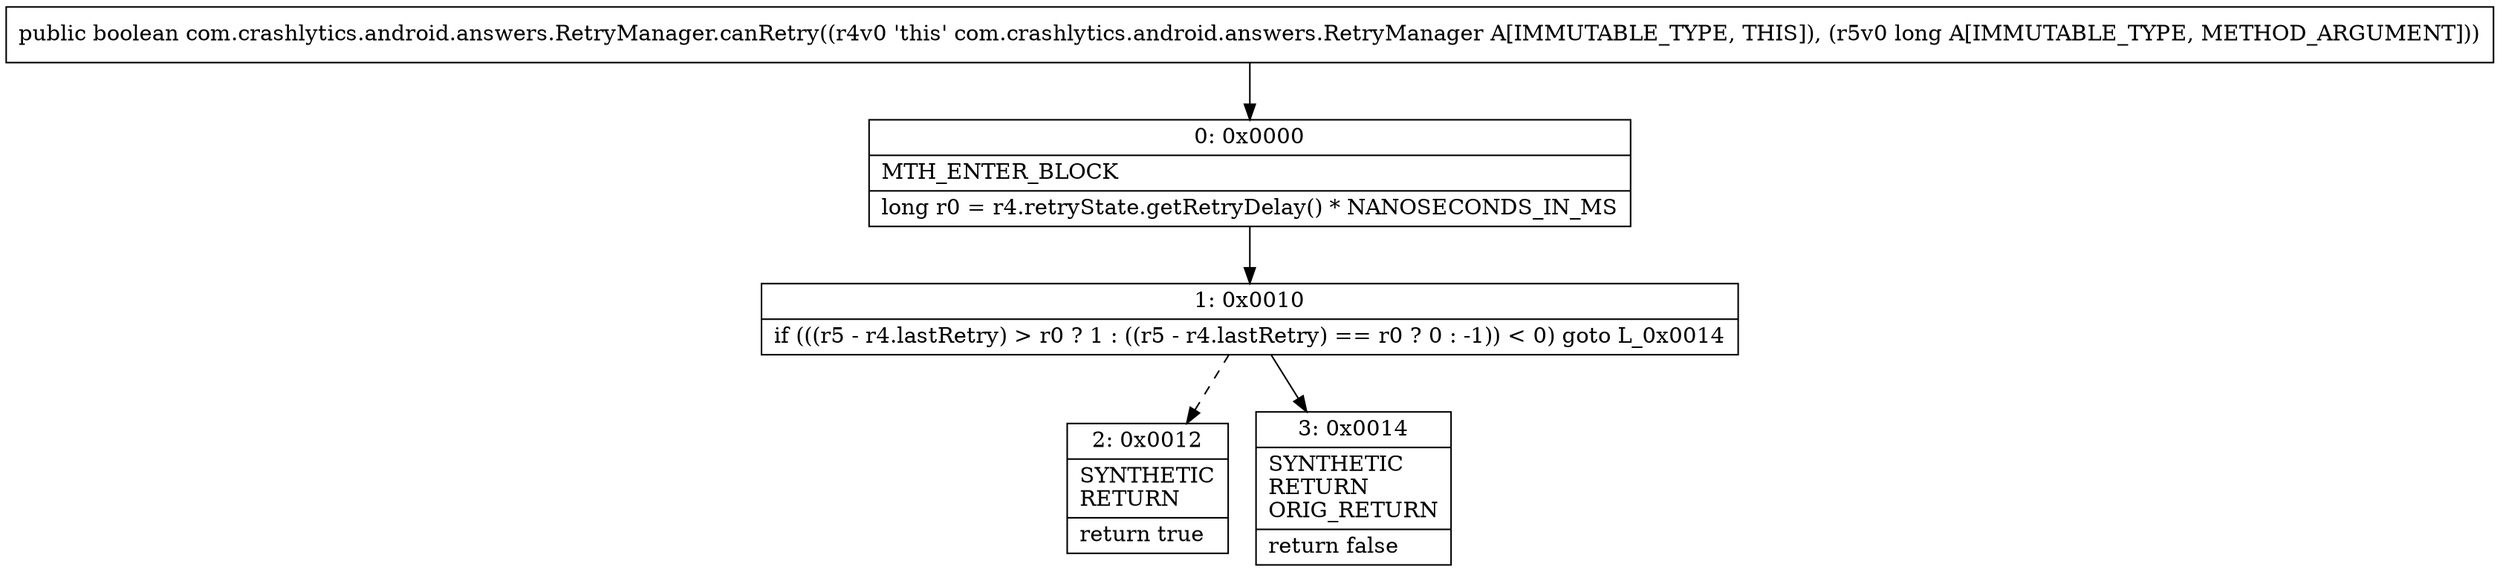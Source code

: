 digraph "CFG forcom.crashlytics.android.answers.RetryManager.canRetry(J)Z" {
Node_0 [shape=record,label="{0\:\ 0x0000|MTH_ENTER_BLOCK\l|long r0 = r4.retryState.getRetryDelay() * NANOSECONDS_IN_MS\l}"];
Node_1 [shape=record,label="{1\:\ 0x0010|if (((r5 \- r4.lastRetry) \> r0 ? 1 : ((r5 \- r4.lastRetry) == r0 ? 0 : \-1)) \< 0) goto L_0x0014\l}"];
Node_2 [shape=record,label="{2\:\ 0x0012|SYNTHETIC\lRETURN\l|return true\l}"];
Node_3 [shape=record,label="{3\:\ 0x0014|SYNTHETIC\lRETURN\lORIG_RETURN\l|return false\l}"];
MethodNode[shape=record,label="{public boolean com.crashlytics.android.answers.RetryManager.canRetry((r4v0 'this' com.crashlytics.android.answers.RetryManager A[IMMUTABLE_TYPE, THIS]), (r5v0 long A[IMMUTABLE_TYPE, METHOD_ARGUMENT])) }"];
MethodNode -> Node_0;
Node_0 -> Node_1;
Node_1 -> Node_2[style=dashed];
Node_1 -> Node_3;
}

